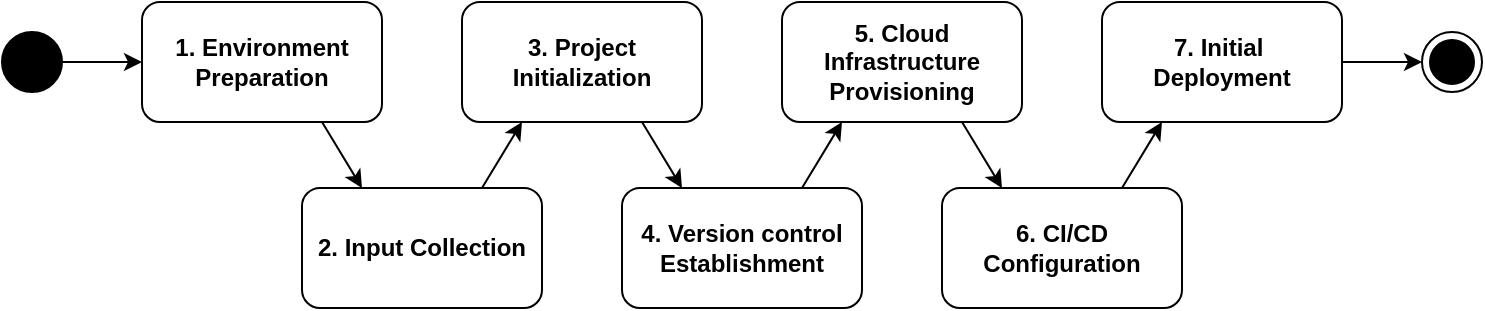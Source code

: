 <mxfile>
    <diagram id="Cr1rhuQCZY66u7uboeyu" name="Page-1">
        <mxGraphModel dx="425" dy="547" grid="1" gridSize="10" guides="1" tooltips="1" connect="1" arrows="1" fold="1" page="1" pageScale="1" pageWidth="850" pageHeight="1100" math="0" shadow="0">
            <root>
                <mxCell id="0"/>
                <mxCell id="1" parent="0"/>
                <mxCell id="2" value="&lt;b&gt;2. Input Collection&lt;/b&gt;" style="rounded=1;whiteSpace=wrap;html=1;" parent="1" vertex="1">
                    <mxGeometry x="200" y="413" width="120" height="60" as="geometry"/>
                </mxCell>
                <mxCell id="3" value="&lt;b&gt;1. Environment Preparation&lt;/b&gt;" style="rounded=1;whiteSpace=wrap;html=1;" parent="1" vertex="1">
                    <mxGeometry x="120" y="320" width="120" height="60" as="geometry"/>
                </mxCell>
                <mxCell id="4" value="&lt;b&gt;3. Project Initialization&lt;/b&gt;" style="rounded=1;whiteSpace=wrap;html=1;" parent="1" vertex="1">
                    <mxGeometry x="280" y="320" width="120" height="60" as="geometry"/>
                </mxCell>
                <mxCell id="5" value="&lt;b&gt;4.&amp;nbsp;&lt;/b&gt;&lt;span class=&quot;notion-enable-hover&quot; data-token-index=&quot;0&quot; style=&quot;font-weight:600&quot;&gt;Version control Establishment&lt;/span&gt;" style="rounded=1;whiteSpace=wrap;html=1;" parent="1" vertex="1">
                    <mxGeometry x="360" y="413" width="120" height="60" as="geometry"/>
                </mxCell>
                <mxCell id="6" value="&lt;b&gt;5. Cloud I&lt;/b&gt;&lt;span class=&quot;notion-enable-hover&quot; data-token-index=&quot;0&quot; style=&quot;font-weight:600&quot;&gt;nfrastructure Provisioning&lt;/span&gt;" style="rounded=1;whiteSpace=wrap;html=1;" parent="1" vertex="1">
                    <mxGeometry x="440" y="320" width="120" height="60" as="geometry"/>
                </mxCell>
                <mxCell id="7" value="&lt;b&gt;6.&lt;/b&gt;&amp;nbsp;&lt;span class=&quot;notion-enable-hover&quot; data-token-index=&quot;0&quot; style=&quot;font-weight:600&quot;&gt;CI/CD Configuration&lt;/span&gt;" style="rounded=1;whiteSpace=wrap;html=1;" parent="1" vertex="1">
                    <mxGeometry x="520" y="413" width="120" height="60" as="geometry"/>
                </mxCell>
                <mxCell id="8" style="edgeStyle=orthogonalEdgeStyle;rounded=0;orthogonalLoop=1;jettySize=auto;html=1;exitX=1;exitY=0.5;exitDx=0;exitDy=0;" parent="1" source="9" target="18" edge="1">
                    <mxGeometry relative="1" as="geometry"/>
                </mxCell>
                <mxCell id="9" value="&lt;b&gt;7. Initial&amp;nbsp;&lt;/b&gt;&lt;div&gt;&lt;b&gt;Deployment&lt;/b&gt;&lt;/div&gt;" style="rounded=1;whiteSpace=wrap;html=1;" parent="1" vertex="1">
                    <mxGeometry x="600" y="320" width="120" height="60" as="geometry"/>
                </mxCell>
                <mxCell id="12" value="" style="endArrow=classic;html=1;rounded=0;exitX=0.75;exitY=1;exitDx=0;exitDy=0;entryX=0.25;entryY=0;entryDx=0;entryDy=0;" parent="1" edge="1">
                    <mxGeometry width="50" height="50" relative="1" as="geometry">
                        <mxPoint x="370" y="380" as="sourcePoint"/>
                        <mxPoint x="390" y="413" as="targetPoint"/>
                    </mxGeometry>
                </mxCell>
                <mxCell id="13" value="" style="endArrow=classic;html=1;rounded=0;exitX=0.75;exitY=0;exitDx=0;exitDy=0;entryX=0.25;entryY=1;entryDx=0;entryDy=0;" parent="1" edge="1">
                    <mxGeometry width="50" height="50" relative="1" as="geometry">
                        <mxPoint x="450" y="413" as="sourcePoint"/>
                        <mxPoint x="470" y="380" as="targetPoint"/>
                    </mxGeometry>
                </mxCell>
                <mxCell id="14" value="" style="endArrow=classic;html=1;rounded=0;exitX=0.75;exitY=1;exitDx=0;exitDy=0;entryX=0.25;entryY=0;entryDx=0;entryDy=0;" parent="1" edge="1">
                    <mxGeometry width="50" height="50" relative="1" as="geometry">
                        <mxPoint x="530" y="380" as="sourcePoint"/>
                        <mxPoint x="550" y="413" as="targetPoint"/>
                    </mxGeometry>
                </mxCell>
                <mxCell id="15" value="" style="endArrow=classic;html=1;rounded=0;exitX=0.75;exitY=0;exitDx=0;exitDy=0;entryX=0.25;entryY=1;entryDx=0;entryDy=0;" parent="1" edge="1">
                    <mxGeometry width="50" height="50" relative="1" as="geometry">
                        <mxPoint x="610" y="413" as="sourcePoint"/>
                        <mxPoint x="630" y="380" as="targetPoint"/>
                    </mxGeometry>
                </mxCell>
                <mxCell id="21" style="edgeStyle=none;html=1;exitX=1;exitY=0.5;exitDx=0;exitDy=0;entryX=0;entryY=0.5;entryDx=0;entryDy=0;" parent="1" source="17" target="3" edge="1">
                    <mxGeometry relative="1" as="geometry"/>
                </mxCell>
                <mxCell id="17" value="" style="ellipse;fillColor=strokeColor;html=1;" parent="1" vertex="1">
                    <mxGeometry x="50" y="335" width="30" height="30" as="geometry"/>
                </mxCell>
                <mxCell id="18" value="" style="ellipse;html=1;shape=endState;fillColor=strokeColor;" parent="1" vertex="1">
                    <mxGeometry x="760" y="335" width="30" height="30" as="geometry"/>
                </mxCell>
                <mxCell id="19" value="" style="endArrow=classic;html=1;rounded=0;exitX=0.75;exitY=1;exitDx=0;exitDy=0;entryX=0.25;entryY=0;entryDx=0;entryDy=0;" parent="1" edge="1">
                    <mxGeometry width="50" height="50" relative="1" as="geometry">
                        <mxPoint x="210" y="380" as="sourcePoint"/>
                        <mxPoint x="230" y="413" as="targetPoint"/>
                    </mxGeometry>
                </mxCell>
                <mxCell id="20" value="" style="endArrow=classic;html=1;rounded=0;exitX=0.75;exitY=0;exitDx=0;exitDy=0;entryX=0.25;entryY=1;entryDx=0;entryDy=0;" parent="1" edge="1">
                    <mxGeometry width="50" height="50" relative="1" as="geometry">
                        <mxPoint x="290" y="413" as="sourcePoint"/>
                        <mxPoint x="310" y="380" as="targetPoint"/>
                    </mxGeometry>
                </mxCell>
            </root>
        </mxGraphModel>
    </diagram>
</mxfile>
